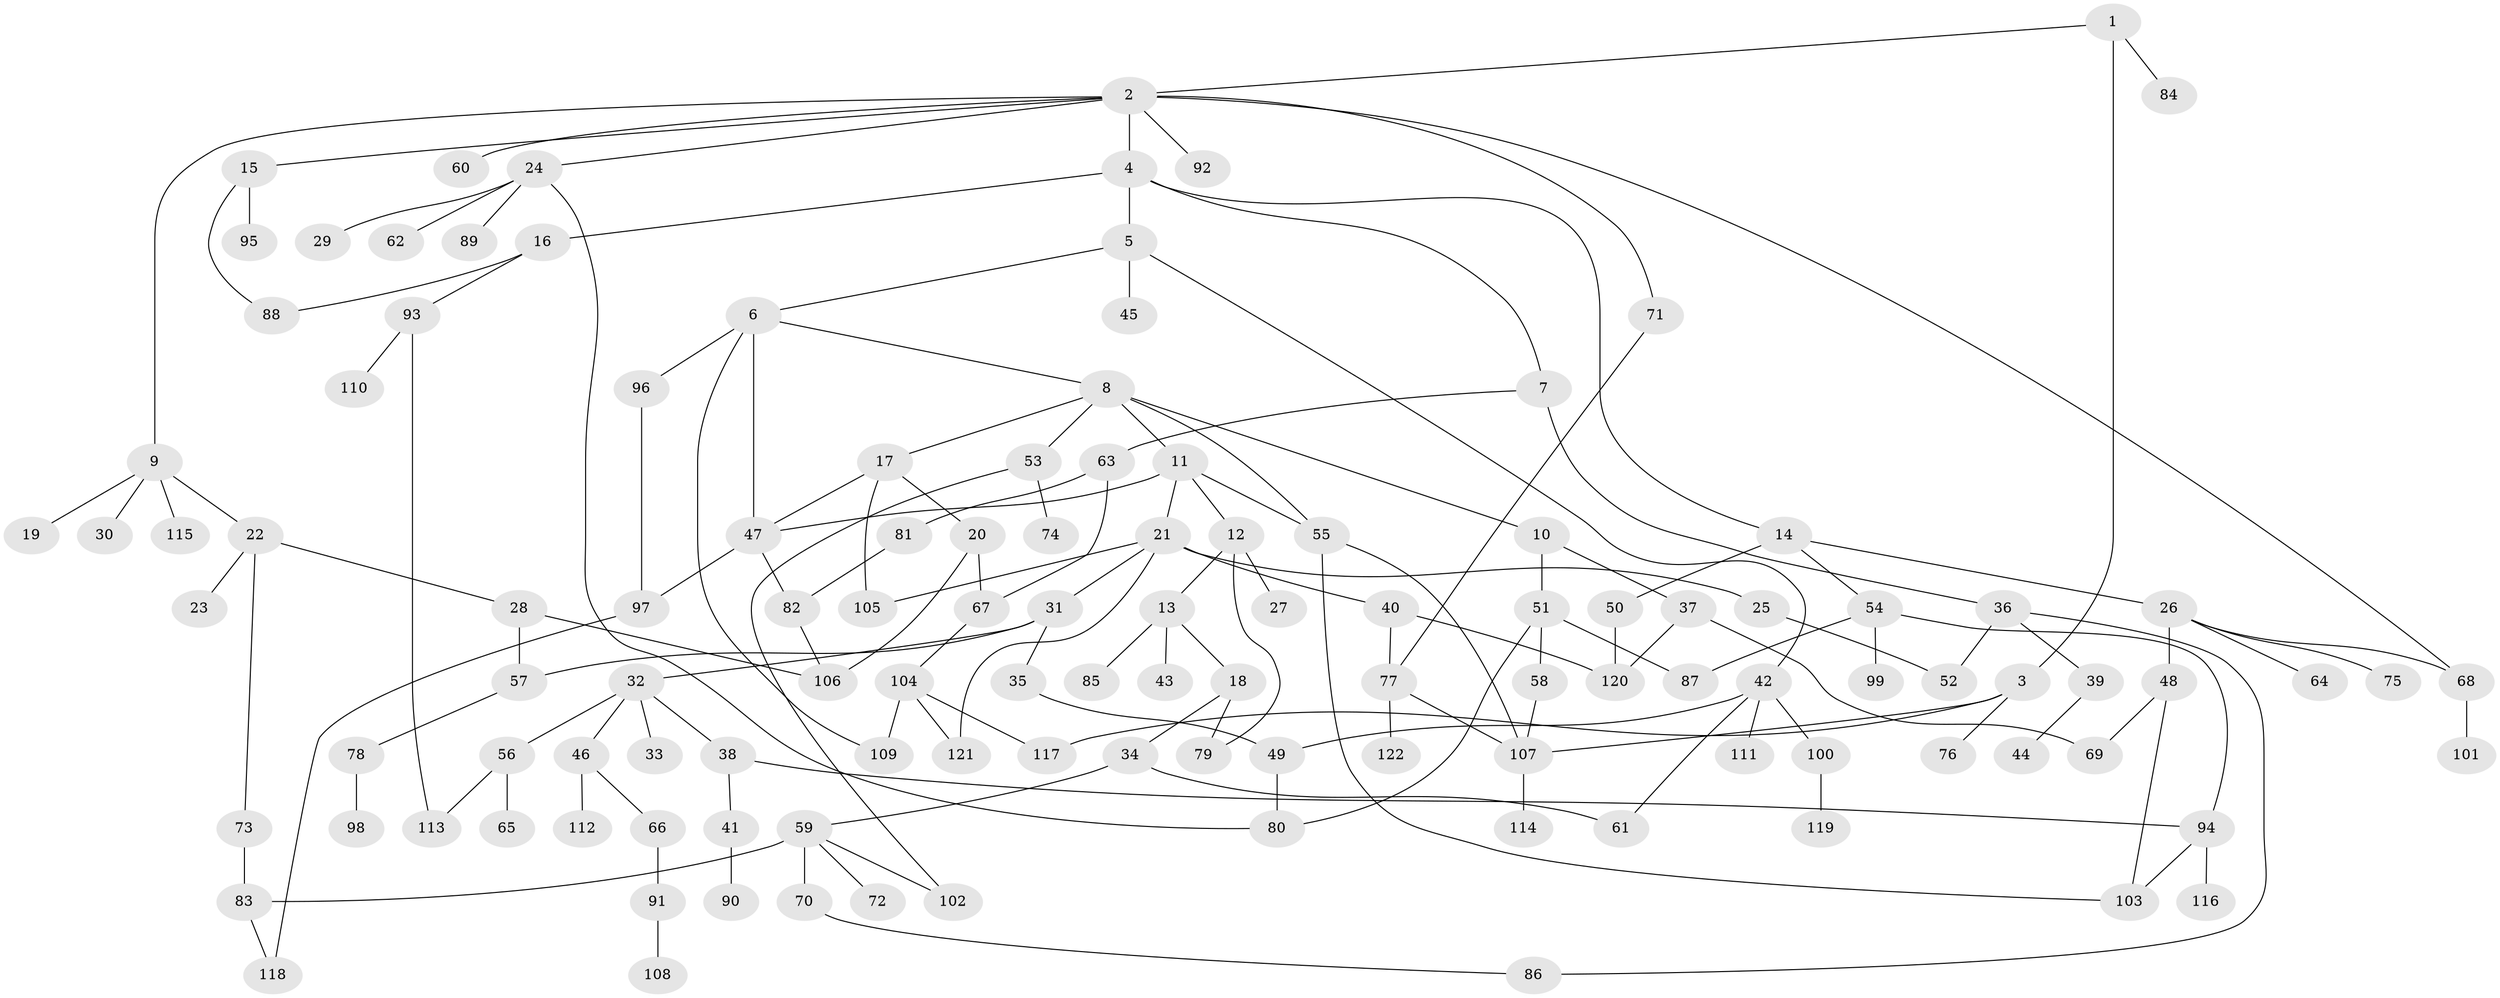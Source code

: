 // coarse degree distribution, {2: 0.29069767441860467, 8: 0.011627906976744186, 3: 0.23255813953488372, 5: 0.05813953488372093, 4: 0.1744186046511628, 9: 0.011627906976744186, 1: 0.20930232558139536, 6: 0.011627906976744186}
// Generated by graph-tools (version 1.1) at 2025/49/03/04/25 22:49:08]
// undirected, 122 vertices, 158 edges
graph export_dot {
  node [color=gray90,style=filled];
  1;
  2;
  3;
  4;
  5;
  6;
  7;
  8;
  9;
  10;
  11;
  12;
  13;
  14;
  15;
  16;
  17;
  18;
  19;
  20;
  21;
  22;
  23;
  24;
  25;
  26;
  27;
  28;
  29;
  30;
  31;
  32;
  33;
  34;
  35;
  36;
  37;
  38;
  39;
  40;
  41;
  42;
  43;
  44;
  45;
  46;
  47;
  48;
  49;
  50;
  51;
  52;
  53;
  54;
  55;
  56;
  57;
  58;
  59;
  60;
  61;
  62;
  63;
  64;
  65;
  66;
  67;
  68;
  69;
  70;
  71;
  72;
  73;
  74;
  75;
  76;
  77;
  78;
  79;
  80;
  81;
  82;
  83;
  84;
  85;
  86;
  87;
  88;
  89;
  90;
  91;
  92;
  93;
  94;
  95;
  96;
  97;
  98;
  99;
  100;
  101;
  102;
  103;
  104;
  105;
  106;
  107;
  108;
  109;
  110;
  111;
  112;
  113;
  114;
  115;
  116;
  117;
  118;
  119;
  120;
  121;
  122;
  1 -- 2;
  1 -- 3;
  1 -- 84;
  2 -- 4;
  2 -- 9;
  2 -- 15;
  2 -- 24;
  2 -- 60;
  2 -- 71;
  2 -- 92;
  2 -- 68;
  3 -- 76;
  3 -- 117;
  3 -- 107;
  4 -- 5;
  4 -- 7;
  4 -- 14;
  4 -- 16;
  5 -- 6;
  5 -- 42;
  5 -- 45;
  6 -- 8;
  6 -- 47;
  6 -- 96;
  6 -- 109;
  7 -- 36;
  7 -- 63;
  8 -- 10;
  8 -- 11;
  8 -- 17;
  8 -- 53;
  8 -- 55;
  9 -- 19;
  9 -- 22;
  9 -- 30;
  9 -- 115;
  10 -- 37;
  10 -- 51;
  11 -- 12;
  11 -- 21;
  11 -- 55;
  11 -- 47;
  12 -- 13;
  12 -- 27;
  12 -- 79;
  13 -- 18;
  13 -- 43;
  13 -- 85;
  14 -- 26;
  14 -- 50;
  14 -- 54;
  15 -- 88;
  15 -- 95;
  16 -- 93;
  16 -- 88;
  17 -- 20;
  17 -- 105;
  17 -- 47;
  18 -- 34;
  18 -- 79;
  20 -- 67;
  20 -- 106;
  21 -- 25;
  21 -- 31;
  21 -- 40;
  21 -- 105;
  21 -- 121;
  22 -- 23;
  22 -- 28;
  22 -- 73;
  24 -- 29;
  24 -- 62;
  24 -- 89;
  24 -- 80;
  25 -- 52;
  26 -- 48;
  26 -- 64;
  26 -- 68;
  26 -- 75;
  28 -- 57;
  28 -- 106;
  31 -- 32;
  31 -- 35;
  31 -- 57;
  32 -- 33;
  32 -- 38;
  32 -- 46;
  32 -- 56;
  34 -- 59;
  34 -- 61;
  35 -- 49;
  36 -- 39;
  36 -- 52;
  36 -- 86;
  37 -- 69;
  37 -- 120;
  38 -- 41;
  38 -- 94;
  39 -- 44;
  40 -- 77;
  40 -- 120;
  41 -- 90;
  42 -- 100;
  42 -- 111;
  42 -- 61;
  42 -- 49;
  46 -- 66;
  46 -- 112;
  47 -- 82;
  47 -- 97;
  48 -- 69;
  48 -- 103;
  49 -- 80;
  50 -- 120;
  51 -- 58;
  51 -- 80;
  51 -- 87;
  53 -- 74;
  53 -- 102;
  54 -- 87;
  54 -- 94;
  54 -- 99;
  55 -- 103;
  55 -- 107;
  56 -- 65;
  56 -- 113;
  57 -- 78;
  58 -- 107;
  59 -- 70;
  59 -- 72;
  59 -- 102;
  59 -- 83;
  63 -- 67;
  63 -- 81;
  66 -- 91;
  67 -- 104;
  68 -- 101;
  70 -- 86;
  71 -- 77;
  73 -- 83;
  77 -- 107;
  77 -- 122;
  78 -- 98;
  81 -- 82;
  82 -- 106;
  83 -- 118;
  91 -- 108;
  93 -- 110;
  93 -- 113;
  94 -- 116;
  94 -- 103;
  96 -- 97;
  97 -- 118;
  100 -- 119;
  104 -- 109;
  104 -- 121;
  104 -- 117;
  107 -- 114;
}

